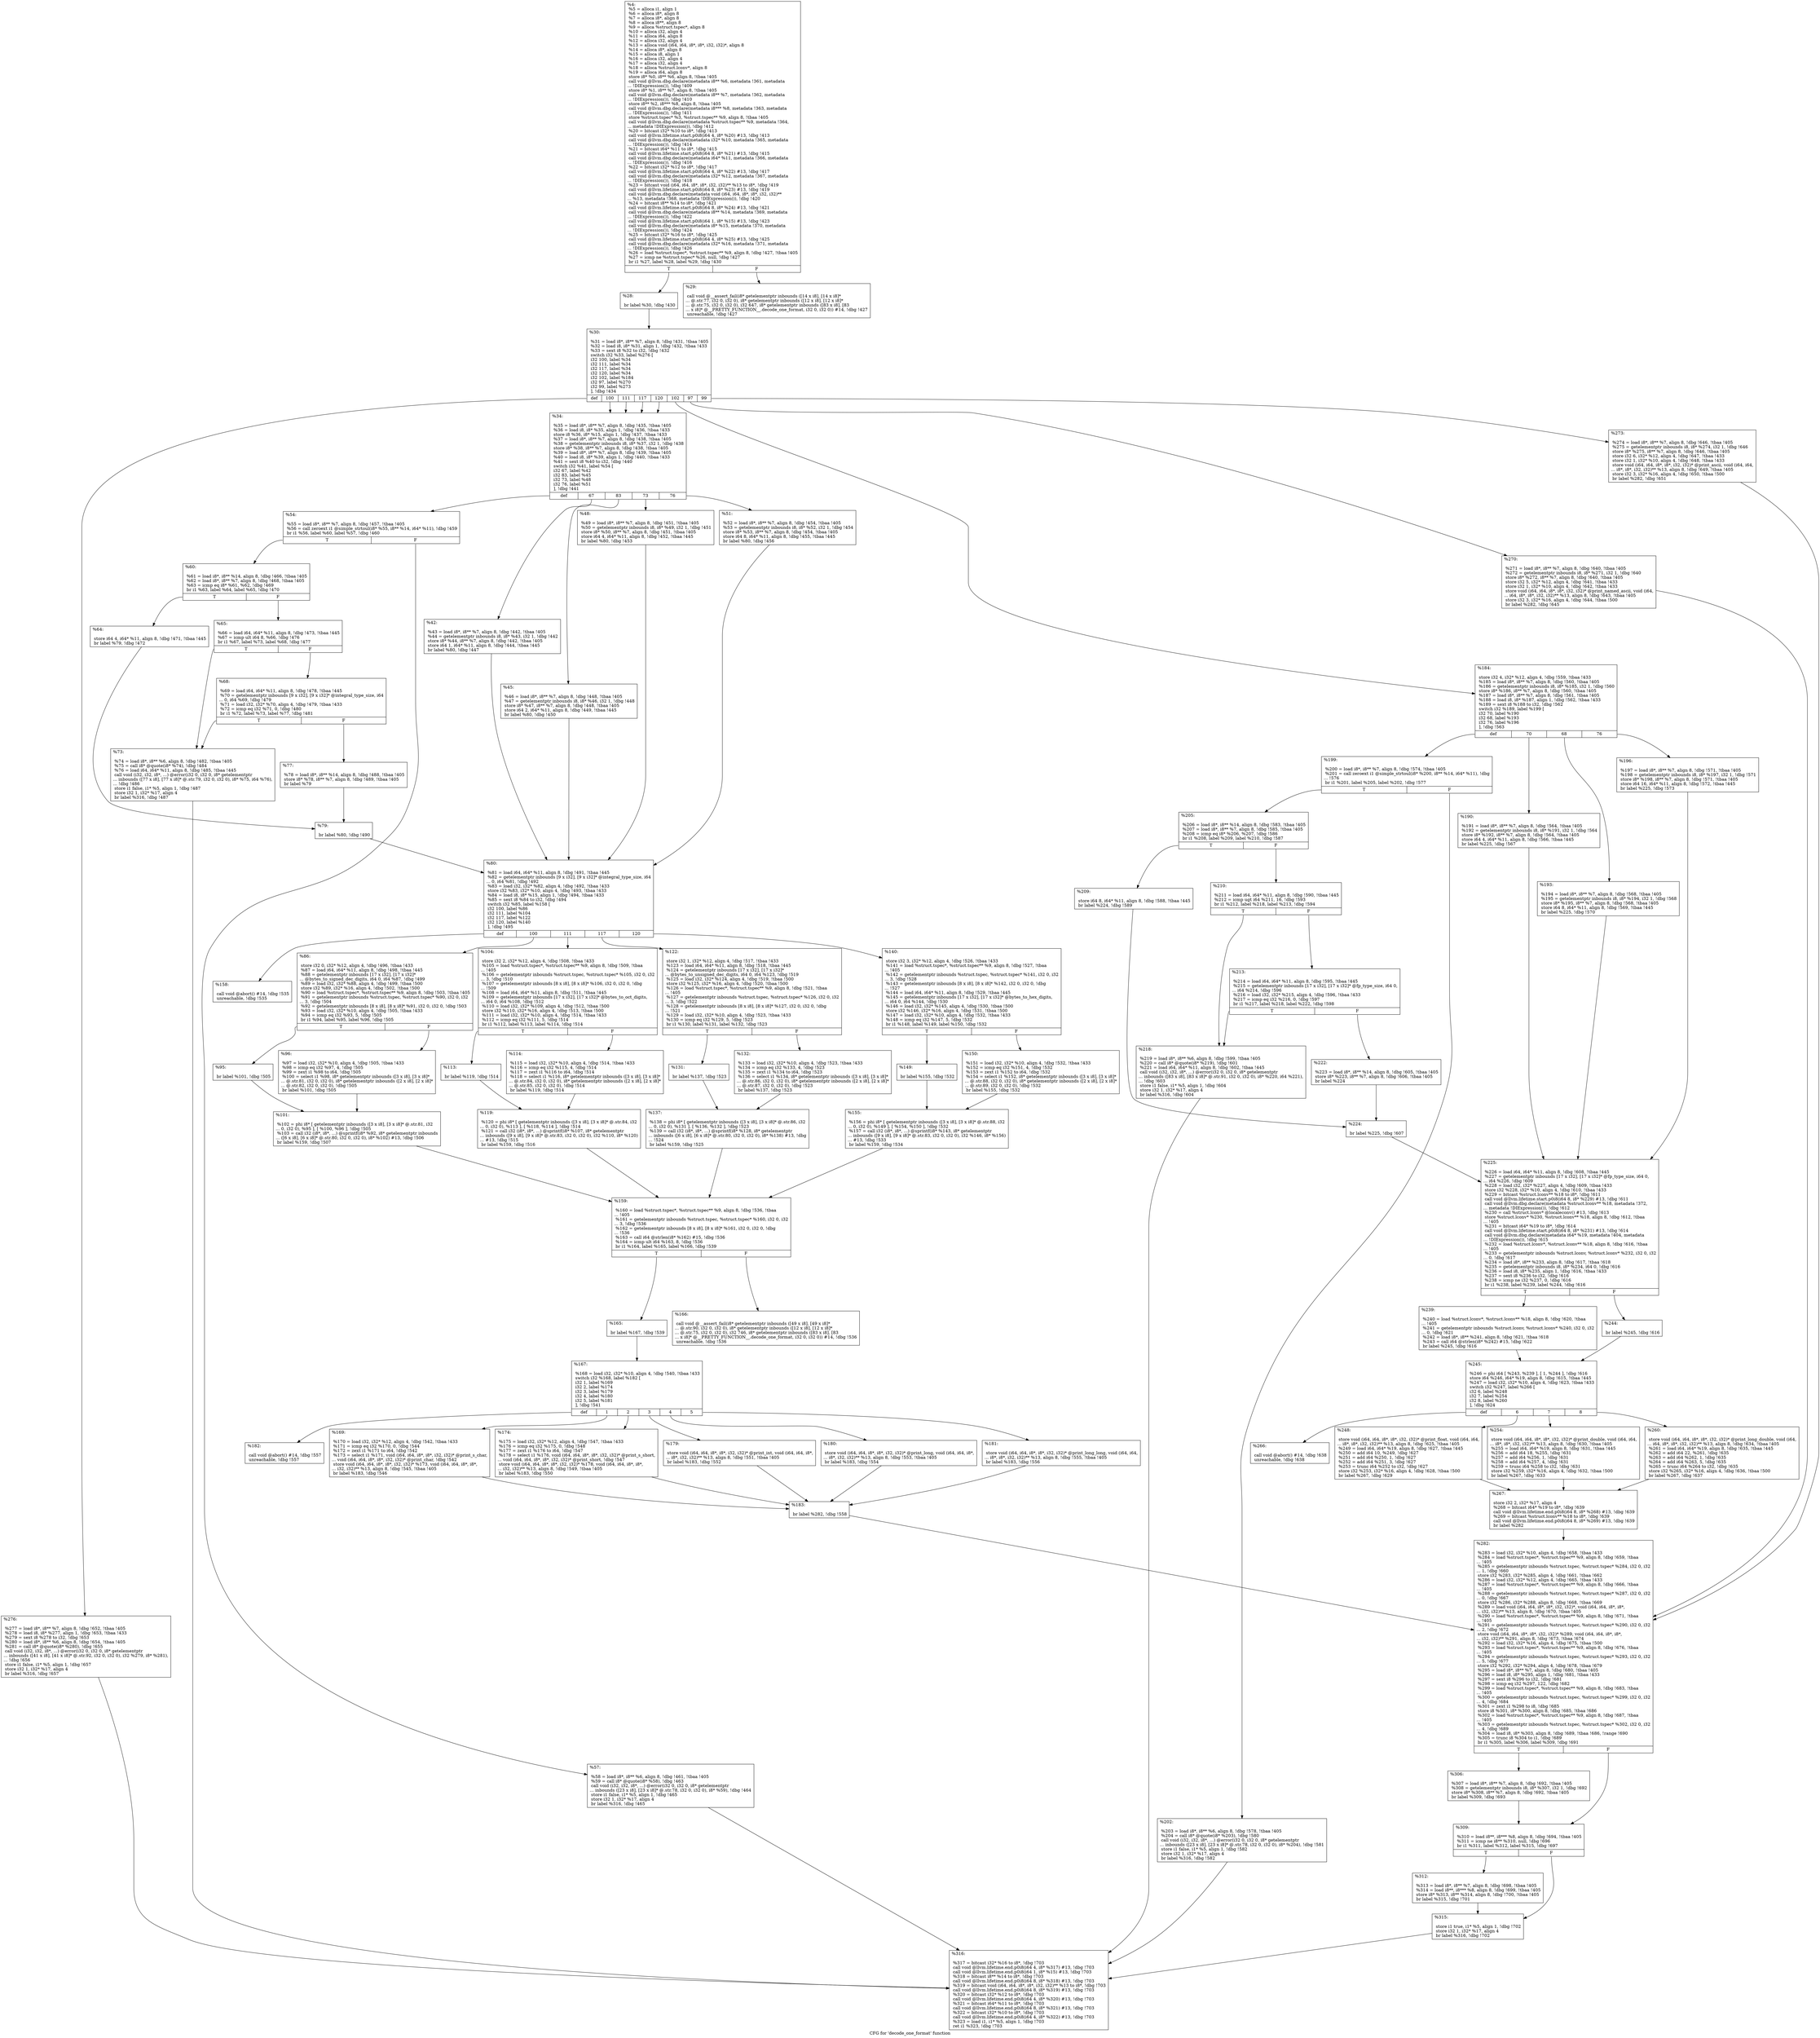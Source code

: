 digraph "CFG for 'decode_one_format' function" {
	label="CFG for 'decode_one_format' function";

	Node0x1bd2c40 [shape=record,label="{%4:\l  %5 = alloca i1, align 1\l  %6 = alloca i8*, align 8\l  %7 = alloca i8*, align 8\l  %8 = alloca i8**, align 8\l  %9 = alloca %struct.tspec*, align 8\l  %10 = alloca i32, align 4\l  %11 = alloca i64, align 8\l  %12 = alloca i32, align 4\l  %13 = alloca void (i64, i64, i8*, i8*, i32, i32)*, align 8\l  %14 = alloca i8*, align 8\l  %15 = alloca i8, align 1\l  %16 = alloca i32, align 4\l  %17 = alloca i32, align 4\l  %18 = alloca %struct.lconv*, align 8\l  %19 = alloca i64, align 8\l  store i8* %0, i8** %6, align 8, !tbaa !405\l  call void @llvm.dbg.declare(metadata i8** %6, metadata !361, metadata\l... !DIExpression()), !dbg !409\l  store i8* %1, i8** %7, align 8, !tbaa !405\l  call void @llvm.dbg.declare(metadata i8** %7, metadata !362, metadata\l... !DIExpression()), !dbg !410\l  store i8** %2, i8*** %8, align 8, !tbaa !405\l  call void @llvm.dbg.declare(metadata i8*** %8, metadata !363, metadata\l... !DIExpression()), !dbg !411\l  store %struct.tspec* %3, %struct.tspec** %9, align 8, !tbaa !405\l  call void @llvm.dbg.declare(metadata %struct.tspec** %9, metadata !364,\l... metadata !DIExpression()), !dbg !412\l  %20 = bitcast i32* %10 to i8*, !dbg !413\l  call void @llvm.lifetime.start.p0i8(i64 4, i8* %20) #13, !dbg !413\l  call void @llvm.dbg.declare(metadata i32* %10, metadata !365, metadata\l... !DIExpression()), !dbg !414\l  %21 = bitcast i64* %11 to i8*, !dbg !415\l  call void @llvm.lifetime.start.p0i8(i64 8, i8* %21) #13, !dbg !415\l  call void @llvm.dbg.declare(metadata i64* %11, metadata !366, metadata\l... !DIExpression()), !dbg !416\l  %22 = bitcast i32* %12 to i8*, !dbg !417\l  call void @llvm.lifetime.start.p0i8(i64 4, i8* %22) #13, !dbg !417\l  call void @llvm.dbg.declare(metadata i32* %12, metadata !367, metadata\l... !DIExpression()), !dbg !418\l  %23 = bitcast void (i64, i64, i8*, i8*, i32, i32)** %13 to i8*, !dbg !419\l  call void @llvm.lifetime.start.p0i8(i64 8, i8* %23) #13, !dbg !419\l  call void @llvm.dbg.declare(metadata void (i64, i64, i8*, i8*, i32, i32)**\l... %13, metadata !368, metadata !DIExpression()), !dbg !420\l  %24 = bitcast i8** %14 to i8*, !dbg !421\l  call void @llvm.lifetime.start.p0i8(i64 8, i8* %24) #13, !dbg !421\l  call void @llvm.dbg.declare(metadata i8** %14, metadata !369, metadata\l... !DIExpression()), !dbg !422\l  call void @llvm.lifetime.start.p0i8(i64 1, i8* %15) #13, !dbg !423\l  call void @llvm.dbg.declare(metadata i8* %15, metadata !370, metadata\l... !DIExpression()), !dbg !424\l  %25 = bitcast i32* %16 to i8*, !dbg !425\l  call void @llvm.lifetime.start.p0i8(i64 4, i8* %25) #13, !dbg !425\l  call void @llvm.dbg.declare(metadata i32* %16, metadata !371, metadata\l... !DIExpression()), !dbg !426\l  %26 = load %struct.tspec*, %struct.tspec** %9, align 8, !dbg !427, !tbaa !405\l  %27 = icmp ne %struct.tspec* %26, null, !dbg !427\l  br i1 %27, label %28, label %29, !dbg !430\l|{<s0>T|<s1>F}}"];
	Node0x1bd2c40:s0 -> Node0x1b99cf0;
	Node0x1bd2c40:s1 -> Node0x1b99d40;
	Node0x1b99cf0 [shape=record,label="{%28:\l\l  br label %30, !dbg !430\l}"];
	Node0x1b99cf0 -> Node0x1b99d90;
	Node0x1b99d40 [shape=record,label="{%29:\l\l  call void @__assert_fail(i8* getelementptr inbounds ([14 x i8], [14 x i8]*\l... @.str.77, i32 0, i32 0), i8* getelementptr inbounds ([12 x i8], [12 x i8]*\l... @.str.75, i32 0, i32 0), i32 647, i8* getelementptr inbounds ([83 x i8], [83\l... x i8]* @__PRETTY_FUNCTION__.decode_one_format, i32 0, i32 0)) #14, !dbg !427\l  unreachable, !dbg !427\l}"];
	Node0x1b99d90 [shape=record,label="{%30:\l\l  %31 = load i8*, i8** %7, align 8, !dbg !431, !tbaa !405\l  %32 = load i8, i8* %31, align 1, !dbg !432, !tbaa !433\l  %33 = sext i8 %32 to i32, !dbg !432\l  switch i32 %33, label %276 [\l    i32 100, label %34\l    i32 111, label %34\l    i32 117, label %34\l    i32 120, label %34\l    i32 102, label %184\l    i32 97, label %270\l    i32 99, label %273\l  ], !dbg !434\l|{<s0>def|<s1>100|<s2>111|<s3>117|<s4>120|<s5>102|<s6>97|<s7>99}}"];
	Node0x1b99d90:s0 -> Node0x1b9b2d0;
	Node0x1b99d90:s1 -> Node0x1b99de0;
	Node0x1b99d90:s2 -> Node0x1b99de0;
	Node0x1b99d90:s3 -> Node0x1b99de0;
	Node0x1b99d90:s4 -> Node0x1b99de0;
	Node0x1b99d90:s5 -> Node0x1b9ab50;
	Node0x1b99d90:s6 -> Node0x1b9b230;
	Node0x1b99d90:s7 -> Node0x1b9b280;
	Node0x1b99de0 [shape=record,label="{%34:\l\l  %35 = load i8*, i8** %7, align 8, !dbg !435, !tbaa !405\l  %36 = load i8, i8* %35, align 1, !dbg !436, !tbaa !433\l  store i8 %36, i8* %15, align 1, !dbg !437, !tbaa !433\l  %37 = load i8*, i8** %7, align 8, !dbg !438, !tbaa !405\l  %38 = getelementptr inbounds i8, i8* %37, i32 1, !dbg !438\l  store i8* %38, i8** %7, align 8, !dbg !438, !tbaa !405\l  %39 = load i8*, i8** %7, align 8, !dbg !439, !tbaa !405\l  %40 = load i8, i8* %39, align 1, !dbg !440, !tbaa !433\l  %41 = sext i8 %40 to i32, !dbg !440\l  switch i32 %41, label %54 [\l    i32 67, label %42\l    i32 83, label %45\l    i32 73, label %48\l    i32 76, label %51\l  ], !dbg !441\l|{<s0>def|<s1>67|<s2>83|<s3>73|<s4>76}}"];
	Node0x1b99de0:s0 -> Node0x1b99f70;
	Node0x1b99de0:s1 -> Node0x1b99e30;
	Node0x1b99de0:s2 -> Node0x1b99e80;
	Node0x1b99de0:s3 -> Node0x1b99ed0;
	Node0x1b99de0:s4 -> Node0x1b99f20;
	Node0x1b99e30 [shape=record,label="{%42:\l\l  %43 = load i8*, i8** %7, align 8, !dbg !442, !tbaa !405\l  %44 = getelementptr inbounds i8, i8* %43, i32 1, !dbg !442\l  store i8* %44, i8** %7, align 8, !dbg !442, !tbaa !405\l  store i64 1, i64* %11, align 8, !dbg !444, !tbaa !445\l  br label %80, !dbg !447\l}"];
	Node0x1b99e30 -> Node0x1b9a240;
	Node0x1b99e80 [shape=record,label="{%45:\l\l  %46 = load i8*, i8** %7, align 8, !dbg !448, !tbaa !405\l  %47 = getelementptr inbounds i8, i8* %46, i32 1, !dbg !448\l  store i8* %47, i8** %7, align 8, !dbg !448, !tbaa !405\l  store i64 2, i64* %11, align 8, !dbg !449, !tbaa !445\l  br label %80, !dbg !450\l}"];
	Node0x1b99e80 -> Node0x1b9a240;
	Node0x1b99ed0 [shape=record,label="{%48:\l\l  %49 = load i8*, i8** %7, align 8, !dbg !451, !tbaa !405\l  %50 = getelementptr inbounds i8, i8* %49, i32 1, !dbg !451\l  store i8* %50, i8** %7, align 8, !dbg !451, !tbaa !405\l  store i64 4, i64* %11, align 8, !dbg !452, !tbaa !445\l  br label %80, !dbg !453\l}"];
	Node0x1b99ed0 -> Node0x1b9a240;
	Node0x1b99f20 [shape=record,label="{%51:\l\l  %52 = load i8*, i8** %7, align 8, !dbg !454, !tbaa !405\l  %53 = getelementptr inbounds i8, i8* %52, i32 1, !dbg !454\l  store i8* %53, i8** %7, align 8, !dbg !454, !tbaa !405\l  store i64 8, i64* %11, align 8, !dbg !455, !tbaa !445\l  br label %80, !dbg !456\l}"];
	Node0x1b99f20 -> Node0x1b9a240;
	Node0x1b99f70 [shape=record,label="{%54:\l\l  %55 = load i8*, i8** %7, align 8, !dbg !457, !tbaa !405\l  %56 = call zeroext i1 @simple_strtoul(i8* %55, i8** %14, i64* %11), !dbg !459\l  br i1 %56, label %60, label %57, !dbg !460\l|{<s0>T|<s1>F}}"];
	Node0x1b99f70:s0 -> Node0x1b9a010;
	Node0x1b99f70:s1 -> Node0x1b99fc0;
	Node0x1b99fc0 [shape=record,label="{%57:\l\l  %58 = load i8*, i8** %6, align 8, !dbg !461, !tbaa !405\l  %59 = call i8* @quote(i8* %58), !dbg !463\l  call void (i32, i32, i8*, ...) @error(i32 0, i32 0, i8* getelementptr\l... inbounds ([23 x i8], [23 x i8]* @.str.78, i32 0, i32 0), i8* %59), !dbg !464\l  store i1 false, i1* %5, align 1, !dbg !465\l  store i32 1, i32* %17, align 4\l  br label %316, !dbg !465\l}"];
	Node0x1b99fc0 -> Node0x1b9b4b0;
	Node0x1b9a010 [shape=record,label="{%60:\l\l  %61 = load i8*, i8** %14, align 8, !dbg !466, !tbaa !405\l  %62 = load i8*, i8** %7, align 8, !dbg !468, !tbaa !405\l  %63 = icmp eq i8* %61, %62, !dbg !469\l  br i1 %63, label %64, label %65, !dbg !470\l|{<s0>T|<s1>F}}"];
	Node0x1b9a010:s0 -> Node0x1b9a060;
	Node0x1b9a010:s1 -> Node0x1b9a0b0;
	Node0x1b9a060 [shape=record,label="{%64:\l\l  store i64 4, i64* %11, align 8, !dbg !471, !tbaa !445\l  br label %79, !dbg !472\l}"];
	Node0x1b9a060 -> Node0x1b9a1f0;
	Node0x1b9a0b0 [shape=record,label="{%65:\l\l  %66 = load i64, i64* %11, align 8, !dbg !473, !tbaa !445\l  %67 = icmp ult i64 8, %66, !dbg !476\l  br i1 %67, label %73, label %68, !dbg !477\l|{<s0>T|<s1>F}}"];
	Node0x1b9a0b0:s0 -> Node0x1b9a150;
	Node0x1b9a0b0:s1 -> Node0x1b9a100;
	Node0x1b9a100 [shape=record,label="{%68:\l\l  %69 = load i64, i64* %11, align 8, !dbg !478, !tbaa !445\l  %70 = getelementptr inbounds [9 x i32], [9 x i32]* @integral_type_size, i64\l... 0, i64 %69, !dbg !479\l  %71 = load i32, i32* %70, align 4, !dbg !479, !tbaa !433\l  %72 = icmp eq i32 %71, 0, !dbg !480\l  br i1 %72, label %73, label %77, !dbg !481\l|{<s0>T|<s1>F}}"];
	Node0x1b9a100:s0 -> Node0x1b9a150;
	Node0x1b9a100:s1 -> Node0x1b9a1a0;
	Node0x1b9a150 [shape=record,label="{%73:\l\l  %74 = load i8*, i8** %6, align 8, !dbg !482, !tbaa !405\l  %75 = call i8* @quote(i8* %74), !dbg !484\l  %76 = load i64, i64* %11, align 8, !dbg !485, !tbaa !445\l  call void (i32, i32, i8*, ...) @error(i32 0, i32 0, i8* getelementptr\l... inbounds ([77 x i8], [77 x i8]* @.str.79, i32 0, i32 0), i8* %75, i64 %76),\l... !dbg !486\l  store i1 false, i1* %5, align 1, !dbg !487\l  store i32 1, i32* %17, align 4\l  br label %316, !dbg !487\l}"];
	Node0x1b9a150 -> Node0x1b9b4b0;
	Node0x1b9a1a0 [shape=record,label="{%77:\l\l  %78 = load i8*, i8** %14, align 8, !dbg !488, !tbaa !405\l  store i8* %78, i8** %7, align 8, !dbg !489, !tbaa !405\l  br label %79\l}"];
	Node0x1b9a1a0 -> Node0x1b9a1f0;
	Node0x1b9a1f0 [shape=record,label="{%79:\l\l  br label %80, !dbg !490\l}"];
	Node0x1b9a1f0 -> Node0x1b9a240;
	Node0x1b9a240 [shape=record,label="{%80:\l\l  %81 = load i64, i64* %11, align 8, !dbg !491, !tbaa !445\l  %82 = getelementptr inbounds [9 x i32], [9 x i32]* @integral_type_size, i64\l... 0, i64 %81, !dbg !492\l  %83 = load i32, i32* %82, align 4, !dbg !492, !tbaa !433\l  store i32 %83, i32* %10, align 4, !dbg !493, !tbaa !433\l  %84 = load i8, i8* %15, align 1, !dbg !494, !tbaa !433\l  %85 = sext i8 %84 to i32, !dbg !494\l  switch i32 %85, label %158 [\l    i32 100, label %86\l    i32 111, label %104\l    i32 117, label %122\l    i32 120, label %140\l  ], !dbg !495\l|{<s0>def|<s1>100|<s2>111|<s3>117|<s4>120}}"];
	Node0x1b9a240:s0 -> Node0x1b9a790;
	Node0x1b9a240:s1 -> Node0x1b9a290;
	Node0x1b9a240:s2 -> Node0x1b9a3d0;
	Node0x1b9a240:s3 -> Node0x1b9a510;
	Node0x1b9a240:s4 -> Node0x1b9a650;
	Node0x1b9a290 [shape=record,label="{%86:\l\l  store i32 0, i32* %12, align 4, !dbg !496, !tbaa !433\l  %87 = load i64, i64* %11, align 8, !dbg !498, !tbaa !445\l  %88 = getelementptr inbounds [17 x i32], [17 x i32]*\l... @bytes_to_signed_dec_digits, i64 0, i64 %87, !dbg !499\l  %89 = load i32, i32* %88, align 4, !dbg !499, !tbaa !500\l  store i32 %89, i32* %16, align 4, !dbg !502, !tbaa !500\l  %90 = load %struct.tspec*, %struct.tspec** %9, align 8, !dbg !503, !tbaa !405\l  %91 = getelementptr inbounds %struct.tspec, %struct.tspec* %90, i32 0, i32\l... 3, !dbg !504\l  %92 = getelementptr inbounds [8 x i8], [8 x i8]* %91, i32 0, i32 0, !dbg !503\l  %93 = load i32, i32* %10, align 4, !dbg !505, !tbaa !433\l  %94 = icmp eq i32 %93, 5, !dbg !505\l  br i1 %94, label %95, label %96, !dbg !505\l|{<s0>T|<s1>F}}"];
	Node0x1b9a290:s0 -> Node0x1b9a2e0;
	Node0x1b9a290:s1 -> Node0x1b9a330;
	Node0x1b9a2e0 [shape=record,label="{%95:\l\l  br label %101, !dbg !505\l}"];
	Node0x1b9a2e0 -> Node0x1b9a380;
	Node0x1b9a330 [shape=record,label="{%96:\l\l  %97 = load i32, i32* %10, align 4, !dbg !505, !tbaa !433\l  %98 = icmp eq i32 %97, 4, !dbg !505\l  %99 = zext i1 %98 to i64, !dbg !505\l  %100 = select i1 %98, i8* getelementptr inbounds ([3 x i8], [3 x i8]*\l... @.str.81, i32 0, i32 0), i8* getelementptr inbounds ([2 x i8], [2 x i8]*\l... @.str.82, i32 0, i32 0), !dbg !505\l  br label %101, !dbg !505\l}"];
	Node0x1b9a330 -> Node0x1b9a380;
	Node0x1b9a380 [shape=record,label="{%101:\l\l  %102 = phi i8* [ getelementptr inbounds ([3 x i8], [3 x i8]* @.str.81, i32\l... 0, i32 0), %95 ], [ %100, %96 ], !dbg !505\l  %103 = call i32 (i8*, i8*, ...) @sprintf(i8* %92, i8* getelementptr inbounds\l... ([6 x i8], [6 x i8]* @.str.80, i32 0, i32 0), i8* %102) #13, !dbg !506\l  br label %159, !dbg !507\l}"];
	Node0x1b9a380 -> Node0x1b9a7e0;
	Node0x1b9a3d0 [shape=record,label="{%104:\l\l  store i32 2, i32* %12, align 4, !dbg !508, !tbaa !433\l  %105 = load %struct.tspec*, %struct.tspec** %9, align 8, !dbg !509, !tbaa\l... !405\l  %106 = getelementptr inbounds %struct.tspec, %struct.tspec* %105, i32 0, i32\l... 3, !dbg !510\l  %107 = getelementptr inbounds [8 x i8], [8 x i8]* %106, i32 0, i32 0, !dbg\l... !509\l  %108 = load i64, i64* %11, align 8, !dbg !511, !tbaa !445\l  %109 = getelementptr inbounds [17 x i32], [17 x i32]* @bytes_to_oct_digits,\l... i64 0, i64 %108, !dbg !512\l  %110 = load i32, i32* %109, align 4, !dbg !512, !tbaa !500\l  store i32 %110, i32* %16, align 4, !dbg !513, !tbaa !500\l  %111 = load i32, i32* %10, align 4, !dbg !514, !tbaa !433\l  %112 = icmp eq i32 %111, 5, !dbg !514\l  br i1 %112, label %113, label %114, !dbg !514\l|{<s0>T|<s1>F}}"];
	Node0x1b9a3d0:s0 -> Node0x1b9a420;
	Node0x1b9a3d0:s1 -> Node0x1b9a470;
	Node0x1b9a420 [shape=record,label="{%113:\l\l  br label %119, !dbg !514\l}"];
	Node0x1b9a420 -> Node0x1b9a4c0;
	Node0x1b9a470 [shape=record,label="{%114:\l\l  %115 = load i32, i32* %10, align 4, !dbg !514, !tbaa !433\l  %116 = icmp eq i32 %115, 4, !dbg !514\l  %117 = zext i1 %116 to i64, !dbg !514\l  %118 = select i1 %116, i8* getelementptr inbounds ([3 x i8], [3 x i8]*\l... @.str.84, i32 0, i32 0), i8* getelementptr inbounds ([2 x i8], [2 x i8]*\l... @.str.85, i32 0, i32 0), !dbg !514\l  br label %119, !dbg !514\l}"];
	Node0x1b9a470 -> Node0x1b9a4c0;
	Node0x1b9a4c0 [shape=record,label="{%119:\l\l  %120 = phi i8* [ getelementptr inbounds ([3 x i8], [3 x i8]* @.str.84, i32\l... 0, i32 0), %113 ], [ %118, %114 ], !dbg !514\l  %121 = call i32 (i8*, i8*, ...) @sprintf(i8* %107, i8* getelementptr\l... inbounds ([9 x i8], [9 x i8]* @.str.83, i32 0, i32 0), i32 %110, i8* %120)\l... #13, !dbg !515\l  br label %159, !dbg !516\l}"];
	Node0x1b9a4c0 -> Node0x1b9a7e0;
	Node0x1b9a510 [shape=record,label="{%122:\l\l  store i32 1, i32* %12, align 4, !dbg !517, !tbaa !433\l  %123 = load i64, i64* %11, align 8, !dbg !518, !tbaa !445\l  %124 = getelementptr inbounds [17 x i32], [17 x i32]*\l... @bytes_to_unsigned_dec_digits, i64 0, i64 %123, !dbg !519\l  %125 = load i32, i32* %124, align 4, !dbg !519, !tbaa !500\l  store i32 %125, i32* %16, align 4, !dbg !520, !tbaa !500\l  %126 = load %struct.tspec*, %struct.tspec** %9, align 8, !dbg !521, !tbaa\l... !405\l  %127 = getelementptr inbounds %struct.tspec, %struct.tspec* %126, i32 0, i32\l... 3, !dbg !522\l  %128 = getelementptr inbounds [8 x i8], [8 x i8]* %127, i32 0, i32 0, !dbg\l... !521\l  %129 = load i32, i32* %10, align 4, !dbg !523, !tbaa !433\l  %130 = icmp eq i32 %129, 5, !dbg !523\l  br i1 %130, label %131, label %132, !dbg !523\l|{<s0>T|<s1>F}}"];
	Node0x1b9a510:s0 -> Node0x1b9a560;
	Node0x1b9a510:s1 -> Node0x1b9a5b0;
	Node0x1b9a560 [shape=record,label="{%131:\l\l  br label %137, !dbg !523\l}"];
	Node0x1b9a560 -> Node0x1b9a600;
	Node0x1b9a5b0 [shape=record,label="{%132:\l\l  %133 = load i32, i32* %10, align 4, !dbg !523, !tbaa !433\l  %134 = icmp eq i32 %133, 4, !dbg !523\l  %135 = zext i1 %134 to i64, !dbg !523\l  %136 = select i1 %134, i8* getelementptr inbounds ([3 x i8], [3 x i8]*\l... @.str.86, i32 0, i32 0), i8* getelementptr inbounds ([2 x i8], [2 x i8]*\l... @.str.87, i32 0, i32 0), !dbg !523\l  br label %137, !dbg !523\l}"];
	Node0x1b9a5b0 -> Node0x1b9a600;
	Node0x1b9a600 [shape=record,label="{%137:\l\l  %138 = phi i8* [ getelementptr inbounds ([3 x i8], [3 x i8]* @.str.86, i32\l... 0, i32 0), %131 ], [ %136, %132 ], !dbg !523\l  %139 = call i32 (i8*, i8*, ...) @sprintf(i8* %128, i8* getelementptr\l... inbounds ([6 x i8], [6 x i8]* @.str.80, i32 0, i32 0), i8* %138) #13, !dbg\l... !524\l  br label %159, !dbg !525\l}"];
	Node0x1b9a600 -> Node0x1b9a7e0;
	Node0x1b9a650 [shape=record,label="{%140:\l\l  store i32 3, i32* %12, align 4, !dbg !526, !tbaa !433\l  %141 = load %struct.tspec*, %struct.tspec** %9, align 8, !dbg !527, !tbaa\l... !405\l  %142 = getelementptr inbounds %struct.tspec, %struct.tspec* %141, i32 0, i32\l... 3, !dbg !528\l  %143 = getelementptr inbounds [8 x i8], [8 x i8]* %142, i32 0, i32 0, !dbg\l... !527\l  %144 = load i64, i64* %11, align 8, !dbg !529, !tbaa !445\l  %145 = getelementptr inbounds [17 x i32], [17 x i32]* @bytes_to_hex_digits,\l... i64 0, i64 %144, !dbg !530\l  %146 = load i32, i32* %145, align 4, !dbg !530, !tbaa !500\l  store i32 %146, i32* %16, align 4, !dbg !531, !tbaa !500\l  %147 = load i32, i32* %10, align 4, !dbg !532, !tbaa !433\l  %148 = icmp eq i32 %147, 5, !dbg !532\l  br i1 %148, label %149, label %150, !dbg !532\l|{<s0>T|<s1>F}}"];
	Node0x1b9a650:s0 -> Node0x1b9a6a0;
	Node0x1b9a650:s1 -> Node0x1b9a6f0;
	Node0x1b9a6a0 [shape=record,label="{%149:\l\l  br label %155, !dbg !532\l}"];
	Node0x1b9a6a0 -> Node0x1b9a740;
	Node0x1b9a6f0 [shape=record,label="{%150:\l\l  %151 = load i32, i32* %10, align 4, !dbg !532, !tbaa !433\l  %152 = icmp eq i32 %151, 4, !dbg !532\l  %153 = zext i1 %152 to i64, !dbg !532\l  %154 = select i1 %152, i8* getelementptr inbounds ([3 x i8], [3 x i8]*\l... @.str.88, i32 0, i32 0), i8* getelementptr inbounds ([2 x i8], [2 x i8]*\l... @.str.89, i32 0, i32 0), !dbg !532\l  br label %155, !dbg !532\l}"];
	Node0x1b9a6f0 -> Node0x1b9a740;
	Node0x1b9a740 [shape=record,label="{%155:\l\l  %156 = phi i8* [ getelementptr inbounds ([3 x i8], [3 x i8]* @.str.88, i32\l... 0, i32 0), %149 ], [ %154, %150 ], !dbg !532\l  %157 = call i32 (i8*, i8*, ...) @sprintf(i8* %143, i8* getelementptr\l... inbounds ([9 x i8], [9 x i8]* @.str.83, i32 0, i32 0), i32 %146, i8* %156)\l... #13, !dbg !533\l  br label %159, !dbg !534\l}"];
	Node0x1b9a740 -> Node0x1b9a7e0;
	Node0x1b9a790 [shape=record,label="{%158:\l\l  call void @abort() #14, !dbg !535\l  unreachable, !dbg !535\l}"];
	Node0x1b9a7e0 [shape=record,label="{%159:\l\l  %160 = load %struct.tspec*, %struct.tspec** %9, align 8, !dbg !536, !tbaa\l... !405\l  %161 = getelementptr inbounds %struct.tspec, %struct.tspec* %160, i32 0, i32\l... 3, !dbg !536\l  %162 = getelementptr inbounds [8 x i8], [8 x i8]* %161, i32 0, i32 0, !dbg\l... !536\l  %163 = call i64 @strlen(i8* %162) #15, !dbg !536\l  %164 = icmp ult i64 %163, 8, !dbg !536\l  br i1 %164, label %165, label %166, !dbg !539\l|{<s0>T|<s1>F}}"];
	Node0x1b9a7e0:s0 -> Node0x1b9a830;
	Node0x1b9a7e0:s1 -> Node0x1b9a880;
	Node0x1b9a830 [shape=record,label="{%165:\l\l  br label %167, !dbg !539\l}"];
	Node0x1b9a830 -> Node0x1b9a8d0;
	Node0x1b9a880 [shape=record,label="{%166:\l\l  call void @__assert_fail(i8* getelementptr inbounds ([49 x i8], [49 x i8]*\l... @.str.90, i32 0, i32 0), i8* getelementptr inbounds ([12 x i8], [12 x i8]*\l... @.str.75, i32 0, i32 0), i32 746, i8* getelementptr inbounds ([83 x i8], [83\l... x i8]* @__PRETTY_FUNCTION__.decode_one_format, i32 0, i32 0)) #14, !dbg !536\l  unreachable, !dbg !536\l}"];
	Node0x1b9a8d0 [shape=record,label="{%167:\l\l  %168 = load i32, i32* %10, align 4, !dbg !540, !tbaa !433\l  switch i32 %168, label %182 [\l    i32 1, label %169\l    i32 2, label %174\l    i32 3, label %179\l    i32 4, label %180\l    i32 5, label %181\l  ], !dbg !541\l|{<s0>def|<s1>1|<s2>2|<s3>3|<s4>4|<s5>5}}"];
	Node0x1b9a8d0:s0 -> Node0x1b9aab0;
	Node0x1b9a8d0:s1 -> Node0x1b9a920;
	Node0x1b9a8d0:s2 -> Node0x1b9a970;
	Node0x1b9a8d0:s3 -> Node0x1b9a9c0;
	Node0x1b9a8d0:s4 -> Node0x1b9aa10;
	Node0x1b9a8d0:s5 -> Node0x1b9aa60;
	Node0x1b9a920 [shape=record,label="{%169:\l\l  %170 = load i32, i32* %12, align 4, !dbg !542, !tbaa !433\l  %171 = icmp eq i32 %170, 0, !dbg !544\l  %172 = zext i1 %171 to i64, !dbg !542\l  %173 = select i1 %171, void (i64, i64, i8*, i8*, i32, i32)* @print_s_char,\l... void (i64, i64, i8*, i8*, i32, i32)* @print_char, !dbg !542\l  store void (i64, i64, i8*, i8*, i32, i32)* %173, void (i64, i64, i8*, i8*,\l... i32, i32)** %13, align 8, !dbg !545, !tbaa !405\l  br label %183, !dbg !546\l}"];
	Node0x1b9a920 -> Node0x1b9ab00;
	Node0x1b9a970 [shape=record,label="{%174:\l\l  %175 = load i32, i32* %12, align 4, !dbg !547, !tbaa !433\l  %176 = icmp eq i32 %175, 0, !dbg !548\l  %177 = zext i1 %176 to i64, !dbg !547\l  %178 = select i1 %176, void (i64, i64, i8*, i8*, i32, i32)* @print_s_short,\l... void (i64, i64, i8*, i8*, i32, i32)* @print_short, !dbg !547\l  store void (i64, i64, i8*, i8*, i32, i32)* %178, void (i64, i64, i8*, i8*,\l... i32, i32)** %13, align 8, !dbg !549, !tbaa !405\l  br label %183, !dbg !550\l}"];
	Node0x1b9a970 -> Node0x1b9ab00;
	Node0x1b9a9c0 [shape=record,label="{%179:\l\l  store void (i64, i64, i8*, i8*, i32, i32)* @print_int, void (i64, i64, i8*,\l... i8*, i32, i32)** %13, align 8, !dbg !551, !tbaa !405\l  br label %183, !dbg !552\l}"];
	Node0x1b9a9c0 -> Node0x1b9ab00;
	Node0x1b9aa10 [shape=record,label="{%180:\l\l  store void (i64, i64, i8*, i8*, i32, i32)* @print_long, void (i64, i64, i8*,\l... i8*, i32, i32)** %13, align 8, !dbg !553, !tbaa !405\l  br label %183, !dbg !554\l}"];
	Node0x1b9aa10 -> Node0x1b9ab00;
	Node0x1b9aa60 [shape=record,label="{%181:\l\l  store void (i64, i64, i8*, i8*, i32, i32)* @print_long_long, void (i64, i64,\l... i8*, i8*, i32, i32)** %13, align 8, !dbg !555, !tbaa !405\l  br label %183, !dbg !556\l}"];
	Node0x1b9aa60 -> Node0x1b9ab00;
	Node0x1b9aab0 [shape=record,label="{%182:\l\l  call void @abort() #14, !dbg !557\l  unreachable, !dbg !557\l}"];
	Node0x1b9ab00 [shape=record,label="{%183:\l\l  br label %282, !dbg !558\l}"];
	Node0x1b9ab00 -> Node0x1b9b320;
	Node0x1b9ab50 [shape=record,label="{%184:\l\l  store i32 4, i32* %12, align 4, !dbg !559, !tbaa !433\l  %185 = load i8*, i8** %7, align 8, !dbg !560, !tbaa !405\l  %186 = getelementptr inbounds i8, i8* %185, i32 1, !dbg !560\l  store i8* %186, i8** %7, align 8, !dbg !560, !tbaa !405\l  %187 = load i8*, i8** %7, align 8, !dbg !561, !tbaa !405\l  %188 = load i8, i8* %187, align 1, !dbg !562, !tbaa !433\l  %189 = sext i8 %188 to i32, !dbg !562\l  switch i32 %189, label %199 [\l    i32 70, label %190\l    i32 68, label %193\l    i32 76, label %196\l  ], !dbg !563\l|{<s0>def|<s1>70|<s2>68|<s3>76}}"];
	Node0x1b9ab50:s0 -> Node0x1b9ac90;
	Node0x1b9ab50:s1 -> Node0x1b9aba0;
	Node0x1b9ab50:s2 -> Node0x1b9abf0;
	Node0x1b9ab50:s3 -> Node0x1b9ac40;
	Node0x1b9aba0 [shape=record,label="{%190:\l\l  %191 = load i8*, i8** %7, align 8, !dbg !564, !tbaa !405\l  %192 = getelementptr inbounds i8, i8* %191, i32 1, !dbg !564\l  store i8* %192, i8** %7, align 8, !dbg !564, !tbaa !405\l  store i64 4, i64* %11, align 8, !dbg !566, !tbaa !445\l  br label %225, !dbg !567\l}"];
	Node0x1b9aba0 -> Node0x1b9af60;
	Node0x1b9abf0 [shape=record,label="{%193:\l\l  %194 = load i8*, i8** %7, align 8, !dbg !568, !tbaa !405\l  %195 = getelementptr inbounds i8, i8* %194, i32 1, !dbg !568\l  store i8* %195, i8** %7, align 8, !dbg !568, !tbaa !405\l  store i64 8, i64* %11, align 8, !dbg !569, !tbaa !445\l  br label %225, !dbg !570\l}"];
	Node0x1b9abf0 -> Node0x1b9af60;
	Node0x1b9ac40 [shape=record,label="{%196:\l\l  %197 = load i8*, i8** %7, align 8, !dbg !571, !tbaa !405\l  %198 = getelementptr inbounds i8, i8* %197, i32 1, !dbg !571\l  store i8* %198, i8** %7, align 8, !dbg !571, !tbaa !405\l  store i64 16, i64* %11, align 8, !dbg !572, !tbaa !445\l  br label %225, !dbg !573\l}"];
	Node0x1b9ac40 -> Node0x1b9af60;
	Node0x1b9ac90 [shape=record,label="{%199:\l\l  %200 = load i8*, i8** %7, align 8, !dbg !574, !tbaa !405\l  %201 = call zeroext i1 @simple_strtoul(i8* %200, i8** %14, i64* %11), !dbg\l... !576\l  br i1 %201, label %205, label %202, !dbg !577\l|{<s0>T|<s1>F}}"];
	Node0x1b9ac90:s0 -> Node0x1b9ad30;
	Node0x1b9ac90:s1 -> Node0x1b9ace0;
	Node0x1b9ace0 [shape=record,label="{%202:\l\l  %203 = load i8*, i8** %6, align 8, !dbg !578, !tbaa !405\l  %204 = call i8* @quote(i8* %203), !dbg !580\l  call void (i32, i32, i8*, ...) @error(i32 0, i32 0, i8* getelementptr\l... inbounds ([23 x i8], [23 x i8]* @.str.78, i32 0, i32 0), i8* %204), !dbg !581\l  store i1 false, i1* %5, align 1, !dbg !582\l  store i32 1, i32* %17, align 4\l  br label %316, !dbg !582\l}"];
	Node0x1b9ace0 -> Node0x1b9b4b0;
	Node0x1b9ad30 [shape=record,label="{%205:\l\l  %206 = load i8*, i8** %14, align 8, !dbg !583, !tbaa !405\l  %207 = load i8*, i8** %7, align 8, !dbg !585, !tbaa !405\l  %208 = icmp eq i8* %206, %207, !dbg !586\l  br i1 %208, label %209, label %210, !dbg !587\l|{<s0>T|<s1>F}}"];
	Node0x1b9ad30:s0 -> Node0x1b9ad80;
	Node0x1b9ad30:s1 -> Node0x1b9add0;
	Node0x1b9ad80 [shape=record,label="{%209:\l\l  store i64 8, i64* %11, align 8, !dbg !588, !tbaa !445\l  br label %224, !dbg !589\l}"];
	Node0x1b9ad80 -> Node0x1b9af10;
	Node0x1b9add0 [shape=record,label="{%210:\l\l  %211 = load i64, i64* %11, align 8, !dbg !590, !tbaa !445\l  %212 = icmp ugt i64 %211, 16, !dbg !593\l  br i1 %212, label %218, label %213, !dbg !594\l|{<s0>T|<s1>F}}"];
	Node0x1b9add0:s0 -> Node0x1b9ae70;
	Node0x1b9add0:s1 -> Node0x1b9ae20;
	Node0x1b9ae20 [shape=record,label="{%213:\l\l  %214 = load i64, i64* %11, align 8, !dbg !595, !tbaa !445\l  %215 = getelementptr inbounds [17 x i32], [17 x i32]* @fp_type_size, i64 0,\l... i64 %214, !dbg !596\l  %216 = load i32, i32* %215, align 4, !dbg !596, !tbaa !433\l  %217 = icmp eq i32 %216, 0, !dbg !597\l  br i1 %217, label %218, label %222, !dbg !598\l|{<s0>T|<s1>F}}"];
	Node0x1b9ae20:s0 -> Node0x1b9ae70;
	Node0x1b9ae20:s1 -> Node0x1b9aec0;
	Node0x1b9ae70 [shape=record,label="{%218:\l\l  %219 = load i8*, i8** %6, align 8, !dbg !599, !tbaa !405\l  %220 = call i8* @quote(i8* %219), !dbg !601\l  %221 = load i64, i64* %11, align 8, !dbg !602, !tbaa !445\l  call void (i32, i32, i8*, ...) @error(i32 0, i32 0, i8* getelementptr\l... inbounds ([83 x i8], [83 x i8]* @.str.91, i32 0, i32 0), i8* %220, i64 %221),\l... !dbg !603\l  store i1 false, i1* %5, align 1, !dbg !604\l  store i32 1, i32* %17, align 4\l  br label %316, !dbg !604\l}"];
	Node0x1b9ae70 -> Node0x1b9b4b0;
	Node0x1b9aec0 [shape=record,label="{%222:\l\l  %223 = load i8*, i8** %14, align 8, !dbg !605, !tbaa !405\l  store i8* %223, i8** %7, align 8, !dbg !606, !tbaa !405\l  br label %224\l}"];
	Node0x1b9aec0 -> Node0x1b9af10;
	Node0x1b9af10 [shape=record,label="{%224:\l\l  br label %225, !dbg !607\l}"];
	Node0x1b9af10 -> Node0x1b9af60;
	Node0x1b9af60 [shape=record,label="{%225:\l\l  %226 = load i64, i64* %11, align 8, !dbg !608, !tbaa !445\l  %227 = getelementptr inbounds [17 x i32], [17 x i32]* @fp_type_size, i64 0,\l... i64 %226, !dbg !609\l  %228 = load i32, i32* %227, align 4, !dbg !609, !tbaa !433\l  store i32 %228, i32* %10, align 4, !dbg !610, !tbaa !433\l  %229 = bitcast %struct.lconv** %18 to i8*, !dbg !611\l  call void @llvm.lifetime.start.p0i8(i64 8, i8* %229) #13, !dbg !611\l  call void @llvm.dbg.declare(metadata %struct.lconv** %18, metadata !372,\l... metadata !DIExpression()), !dbg !612\l  %230 = call %struct.lconv* @localeconv() #13, !dbg !613\l  store %struct.lconv* %230, %struct.lconv** %18, align 8, !dbg !612, !tbaa\l... !405\l  %231 = bitcast i64* %19 to i8*, !dbg !614\l  call void @llvm.lifetime.start.p0i8(i64 8, i8* %231) #13, !dbg !614\l  call void @llvm.dbg.declare(metadata i64* %19, metadata !404, metadata\l... !DIExpression()), !dbg !615\l  %232 = load %struct.lconv*, %struct.lconv** %18, align 8, !dbg !616, !tbaa\l... !405\l  %233 = getelementptr inbounds %struct.lconv, %struct.lconv* %232, i32 0, i32\l... 0, !dbg !617\l  %234 = load i8*, i8** %233, align 8, !dbg !617, !tbaa !618\l  %235 = getelementptr inbounds i8, i8* %234, i64 0, !dbg !616\l  %236 = load i8, i8* %235, align 1, !dbg !616, !tbaa !433\l  %237 = sext i8 %236 to i32, !dbg !616\l  %238 = icmp ne i32 %237, 0, !dbg !616\l  br i1 %238, label %239, label %244, !dbg !616\l|{<s0>T|<s1>F}}"];
	Node0x1b9af60:s0 -> Node0x1b9afb0;
	Node0x1b9af60:s1 -> Node0x1b9b000;
	Node0x1b9afb0 [shape=record,label="{%239:\l\l  %240 = load %struct.lconv*, %struct.lconv** %18, align 8, !dbg !620, !tbaa\l... !405\l  %241 = getelementptr inbounds %struct.lconv, %struct.lconv* %240, i32 0, i32\l... 0, !dbg !621\l  %242 = load i8*, i8** %241, align 8, !dbg !621, !tbaa !618\l  %243 = call i64 @strlen(i8* %242) #15, !dbg !622\l  br label %245, !dbg !616\l}"];
	Node0x1b9afb0 -> Node0x1b9b050;
	Node0x1b9b000 [shape=record,label="{%244:\l\l  br label %245, !dbg !616\l}"];
	Node0x1b9b000 -> Node0x1b9b050;
	Node0x1b9b050 [shape=record,label="{%245:\l\l  %246 = phi i64 [ %243, %239 ], [ 1, %244 ], !dbg !616\l  store i64 %246, i64* %19, align 8, !dbg !615, !tbaa !445\l  %247 = load i32, i32* %10, align 4, !dbg !623, !tbaa !433\l  switch i32 %247, label %266 [\l    i32 6, label %248\l    i32 7, label %254\l    i32 8, label %260\l  ], !dbg !624\l|{<s0>def|<s1>6|<s2>7|<s3>8}}"];
	Node0x1b9b050:s0 -> Node0x1b9b190;
	Node0x1b9b050:s1 -> Node0x1b9b0a0;
	Node0x1b9b050:s2 -> Node0x1b9b0f0;
	Node0x1b9b050:s3 -> Node0x1b9b140;
	Node0x1b9b0a0 [shape=record,label="{%248:\l\l  store void (i64, i64, i8*, i8*, i32, i32)* @print_float, void (i64, i64,\l... i8*, i8*, i32, i32)** %13, align 8, !dbg !625, !tbaa !405\l  %249 = load i64, i64* %19, align 8, !dbg !627, !tbaa !445\l  %250 = add i64 10, %249, !dbg !627\l  %251 = add i64 %250, 1, !dbg !627\l  %252 = add i64 %251, 3, !dbg !627\l  %253 = trunc i64 %252 to i32, !dbg !627\l  store i32 %253, i32* %16, align 4, !dbg !628, !tbaa !500\l  br label %267, !dbg !629\l}"];
	Node0x1b9b0a0 -> Node0x1b9b1e0;
	Node0x1b9b0f0 [shape=record,label="{%254:\l\l  store void (i64, i64, i8*, i8*, i32, i32)* @print_double, void (i64, i64,\l... i8*, i8*, i32, i32)** %13, align 8, !dbg !630, !tbaa !405\l  %255 = load i64, i64* %19, align 8, !dbg !631, !tbaa !445\l  %256 = add i64 18, %255, !dbg !631\l  %257 = add i64 %256, 1, !dbg !631\l  %258 = add i64 %257, 4, !dbg !631\l  %259 = trunc i64 %258 to i32, !dbg !631\l  store i32 %259, i32* %16, align 4, !dbg !632, !tbaa !500\l  br label %267, !dbg !633\l}"];
	Node0x1b9b0f0 -> Node0x1b9b1e0;
	Node0x1b9b140 [shape=record,label="{%260:\l\l  store void (i64, i64, i8*, i8*, i32, i32)* @print_long_double, void (i64,\l... i64, i8*, i8*, i32, i32)** %13, align 8, !dbg !634, !tbaa !405\l  %261 = load i64, i64* %19, align 8, !dbg !635, !tbaa !445\l  %262 = add i64 22, %261, !dbg !635\l  %263 = add i64 %262, 1, !dbg !635\l  %264 = add i64 %263, 5, !dbg !635\l  %265 = trunc i64 %264 to i32, !dbg !635\l  store i32 %265, i32* %16, align 4, !dbg !636, !tbaa !500\l  br label %267, !dbg !637\l}"];
	Node0x1b9b140 -> Node0x1b9b1e0;
	Node0x1b9b190 [shape=record,label="{%266:\l\l  call void @abort() #14, !dbg !638\l  unreachable, !dbg !638\l}"];
	Node0x1b9b1e0 [shape=record,label="{%267:\l\l  store i32 2, i32* %17, align 4\l  %268 = bitcast i64* %19 to i8*, !dbg !639\l  call void @llvm.lifetime.end.p0i8(i64 8, i8* %268) #13, !dbg !639\l  %269 = bitcast %struct.lconv** %18 to i8*, !dbg !639\l  call void @llvm.lifetime.end.p0i8(i64 8, i8* %269) #13, !dbg !639\l  br label %282\l}"];
	Node0x1b9b1e0 -> Node0x1b9b320;
	Node0x1b9b230 [shape=record,label="{%270:\l\l  %271 = load i8*, i8** %7, align 8, !dbg !640, !tbaa !405\l  %272 = getelementptr inbounds i8, i8* %271, i32 1, !dbg !640\l  store i8* %272, i8** %7, align 8, !dbg !640, !tbaa !405\l  store i32 5, i32* %12, align 4, !dbg !641, !tbaa !433\l  store i32 1, i32* %10, align 4, !dbg !642, !tbaa !433\l  store void (i64, i64, i8*, i8*, i32, i32)* @print_named_ascii, void (i64,\l... i64, i8*, i8*, i32, i32)** %13, align 8, !dbg !643, !tbaa !405\l  store i32 3, i32* %16, align 4, !dbg !644, !tbaa !500\l  br label %282, !dbg !645\l}"];
	Node0x1b9b230 -> Node0x1b9b320;
	Node0x1b9b280 [shape=record,label="{%273:\l\l  %274 = load i8*, i8** %7, align 8, !dbg !646, !tbaa !405\l  %275 = getelementptr inbounds i8, i8* %274, i32 1, !dbg !646\l  store i8* %275, i8** %7, align 8, !dbg !646, !tbaa !405\l  store i32 6, i32* %12, align 4, !dbg !647, !tbaa !433\l  store i32 1, i32* %10, align 4, !dbg !648, !tbaa !433\l  store void (i64, i64, i8*, i8*, i32, i32)* @print_ascii, void (i64, i64,\l... i8*, i8*, i32, i32)** %13, align 8, !dbg !649, !tbaa !405\l  store i32 3, i32* %16, align 4, !dbg !650, !tbaa !500\l  br label %282, !dbg !651\l}"];
	Node0x1b9b280 -> Node0x1b9b320;
	Node0x1b9b2d0 [shape=record,label="{%276:\l\l  %277 = load i8*, i8** %7, align 8, !dbg !652, !tbaa !405\l  %278 = load i8, i8* %277, align 1, !dbg !653, !tbaa !433\l  %279 = sext i8 %278 to i32, !dbg !653\l  %280 = load i8*, i8** %6, align 8, !dbg !654, !tbaa !405\l  %281 = call i8* @quote(i8* %280), !dbg !655\l  call void (i32, i32, i8*, ...) @error(i32 0, i32 0, i8* getelementptr\l... inbounds ([41 x i8], [41 x i8]* @.str.92, i32 0, i32 0), i32 %279, i8* %281),\l... !dbg !656\l  store i1 false, i1* %5, align 1, !dbg !657\l  store i32 1, i32* %17, align 4\l  br label %316, !dbg !657\l}"];
	Node0x1b9b2d0 -> Node0x1b9b4b0;
	Node0x1b9b320 [shape=record,label="{%282:\l\l  %283 = load i32, i32* %10, align 4, !dbg !658, !tbaa !433\l  %284 = load %struct.tspec*, %struct.tspec** %9, align 8, !dbg !659, !tbaa\l... !405\l  %285 = getelementptr inbounds %struct.tspec, %struct.tspec* %284, i32 0, i32\l... 1, !dbg !660\l  store i32 %283, i32* %285, align 4, !dbg !661, !tbaa !662\l  %286 = load i32, i32* %12, align 4, !dbg !665, !tbaa !433\l  %287 = load %struct.tspec*, %struct.tspec** %9, align 8, !dbg !666, !tbaa\l... !405\l  %288 = getelementptr inbounds %struct.tspec, %struct.tspec* %287, i32 0, i32\l... 0, !dbg !667\l  store i32 %286, i32* %288, align 8, !dbg !668, !tbaa !669\l  %289 = load void (i64, i64, i8*, i8*, i32, i32)*, void (i64, i64, i8*, i8*,\l... i32, i32)** %13, align 8, !dbg !670, !tbaa !405\l  %290 = load %struct.tspec*, %struct.tspec** %9, align 8, !dbg !671, !tbaa\l... !405\l  %291 = getelementptr inbounds %struct.tspec, %struct.tspec* %290, i32 0, i32\l... 2, !dbg !672\l  store void (i64, i64, i8*, i8*, i32, i32)* %289, void (i64, i64, i8*, i8*,\l... i32, i32)** %291, align 8, !dbg !673, !tbaa !674\l  %292 = load i32, i32* %16, align 4, !dbg !675, !tbaa !500\l  %293 = load %struct.tspec*, %struct.tspec** %9, align 8, !dbg !676, !tbaa\l... !405\l  %294 = getelementptr inbounds %struct.tspec, %struct.tspec* %293, i32 0, i32\l... 5, !dbg !677\l  store i32 %292, i32* %294, align 4, !dbg !678, !tbaa !679\l  %295 = load i8*, i8** %7, align 8, !dbg !680, !tbaa !405\l  %296 = load i8, i8* %295, align 1, !dbg !681, !tbaa !433\l  %297 = sext i8 %296 to i32, !dbg !681\l  %298 = icmp eq i32 %297, 122, !dbg !682\l  %299 = load %struct.tspec*, %struct.tspec** %9, align 8, !dbg !683, !tbaa\l... !405\l  %300 = getelementptr inbounds %struct.tspec, %struct.tspec* %299, i32 0, i32\l... 4, !dbg !684\l  %301 = zext i1 %298 to i8, !dbg !685\l  store i8 %301, i8* %300, align 8, !dbg !685, !tbaa !686\l  %302 = load %struct.tspec*, %struct.tspec** %9, align 8, !dbg !687, !tbaa\l... !405\l  %303 = getelementptr inbounds %struct.tspec, %struct.tspec* %302, i32 0, i32\l... 4, !dbg !689\l  %304 = load i8, i8* %303, align 8, !dbg !689, !tbaa !686, !range !690\l  %305 = trunc i8 %304 to i1, !dbg !689\l  br i1 %305, label %306, label %309, !dbg !691\l|{<s0>T|<s1>F}}"];
	Node0x1b9b320:s0 -> Node0x1b9b370;
	Node0x1b9b320:s1 -> Node0x1b9b3c0;
	Node0x1b9b370 [shape=record,label="{%306:\l\l  %307 = load i8*, i8** %7, align 8, !dbg !692, !tbaa !405\l  %308 = getelementptr inbounds i8, i8* %307, i32 1, !dbg !692\l  store i8* %308, i8** %7, align 8, !dbg !692, !tbaa !405\l  br label %309, !dbg !693\l}"];
	Node0x1b9b370 -> Node0x1b9b3c0;
	Node0x1b9b3c0 [shape=record,label="{%309:\l\l  %310 = load i8**, i8*** %8, align 8, !dbg !694, !tbaa !405\l  %311 = icmp ne i8** %310, null, !dbg !696\l  br i1 %311, label %312, label %315, !dbg !697\l|{<s0>T|<s1>F}}"];
	Node0x1b9b3c0:s0 -> Node0x1b9b410;
	Node0x1b9b3c0:s1 -> Node0x1b9b460;
	Node0x1b9b410 [shape=record,label="{%312:\l\l  %313 = load i8*, i8** %7, align 8, !dbg !698, !tbaa !405\l  %314 = load i8**, i8*** %8, align 8, !dbg !699, !tbaa !405\l  store i8* %313, i8** %314, align 8, !dbg !700, !tbaa !405\l  br label %315, !dbg !701\l}"];
	Node0x1b9b410 -> Node0x1b9b460;
	Node0x1b9b460 [shape=record,label="{%315:\l\l  store i1 true, i1* %5, align 1, !dbg !702\l  store i32 1, i32* %17, align 4\l  br label %316, !dbg !702\l}"];
	Node0x1b9b460 -> Node0x1b9b4b0;
	Node0x1b9b4b0 [shape=record,label="{%316:\l\l  %317 = bitcast i32* %16 to i8*, !dbg !703\l  call void @llvm.lifetime.end.p0i8(i64 4, i8* %317) #13, !dbg !703\l  call void @llvm.lifetime.end.p0i8(i64 1, i8* %15) #13, !dbg !703\l  %318 = bitcast i8** %14 to i8*, !dbg !703\l  call void @llvm.lifetime.end.p0i8(i64 8, i8* %318) #13, !dbg !703\l  %319 = bitcast void (i64, i64, i8*, i8*, i32, i32)** %13 to i8*, !dbg !703\l  call void @llvm.lifetime.end.p0i8(i64 8, i8* %319) #13, !dbg !703\l  %320 = bitcast i32* %12 to i8*, !dbg !703\l  call void @llvm.lifetime.end.p0i8(i64 4, i8* %320) #13, !dbg !703\l  %321 = bitcast i64* %11 to i8*, !dbg !703\l  call void @llvm.lifetime.end.p0i8(i64 8, i8* %321) #13, !dbg !703\l  %322 = bitcast i32* %10 to i8*, !dbg !703\l  call void @llvm.lifetime.end.p0i8(i64 4, i8* %322) #13, !dbg !703\l  %323 = load i1, i1* %5, align 1, !dbg !703\l  ret i1 %323, !dbg !703\l}"];
}
